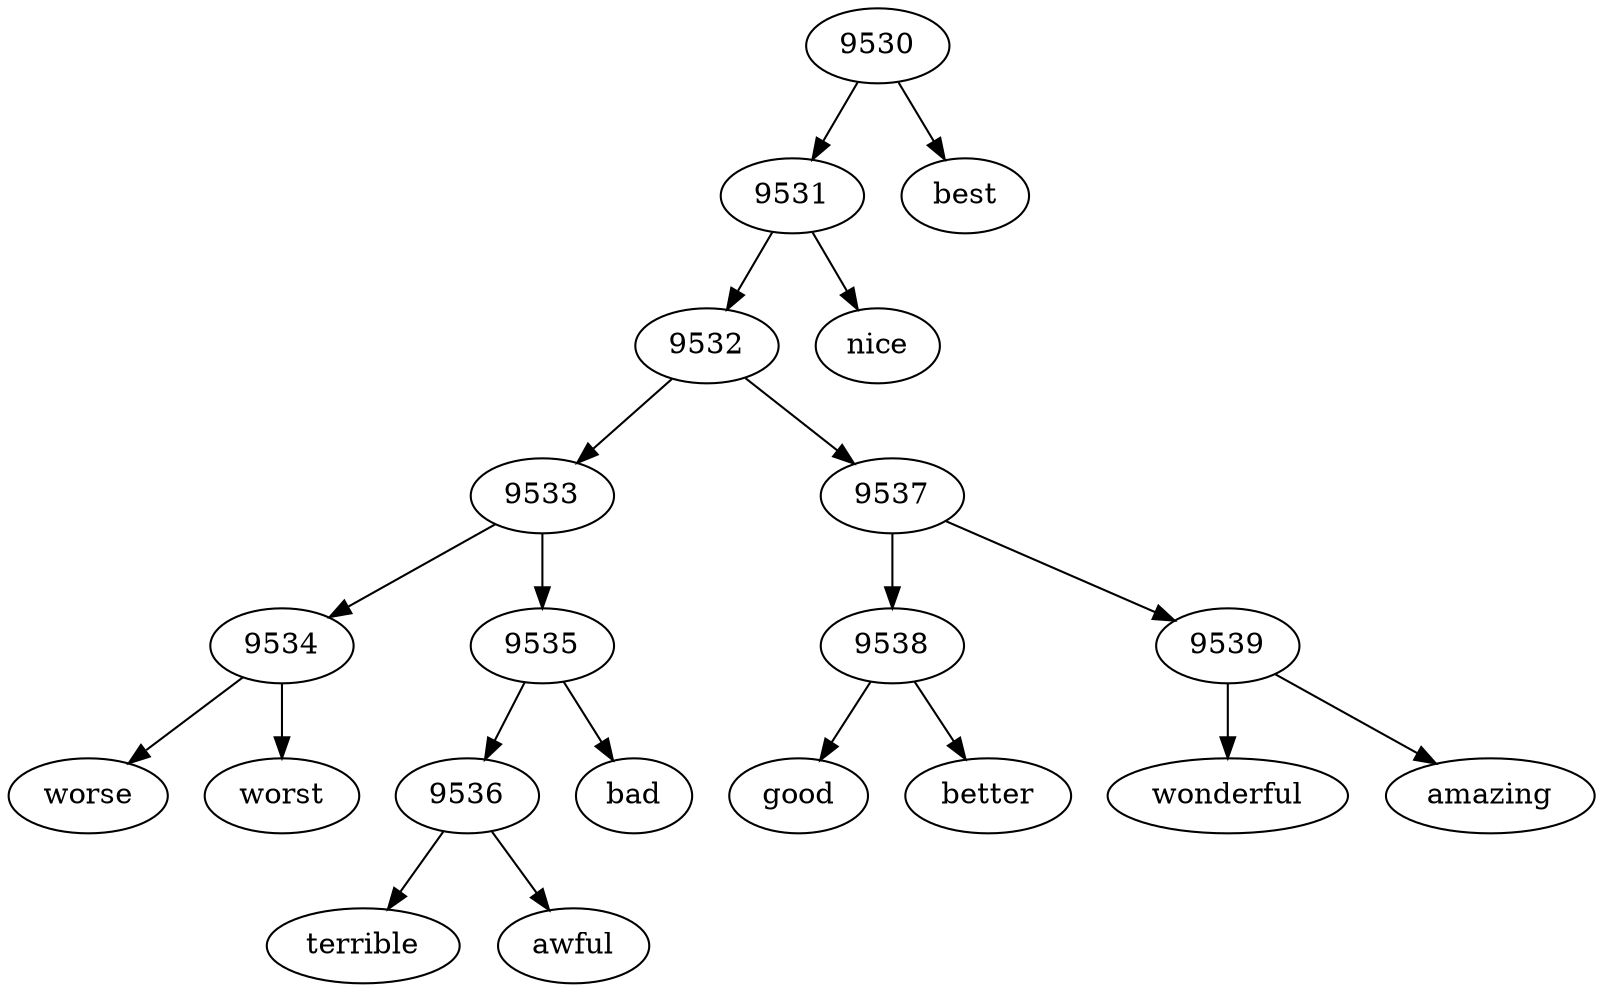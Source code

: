 strict digraph  {
9530;
9531;
9532;
9533;
9534;
worse;
worst;
9535;
9536;
terrible;
awful;
bad;
9537;
9538;
good;
better;
9539;
wonderful;
amazing;
nice;
best;
9530 -> 9531;
9530 -> best;
9531 -> 9532;
9531 -> nice;
9532 -> 9533;
9532 -> 9537;
9533 -> 9534;
9533 -> 9535;
9534 -> worse;
9534 -> worst;
9535 -> 9536;
9535 -> bad;
9536 -> terrible;
9536 -> awful;
9537 -> 9538;
9537 -> 9539;
9538 -> good;
9538 -> better;
9539 -> wonderful;
9539 -> amazing;
}

